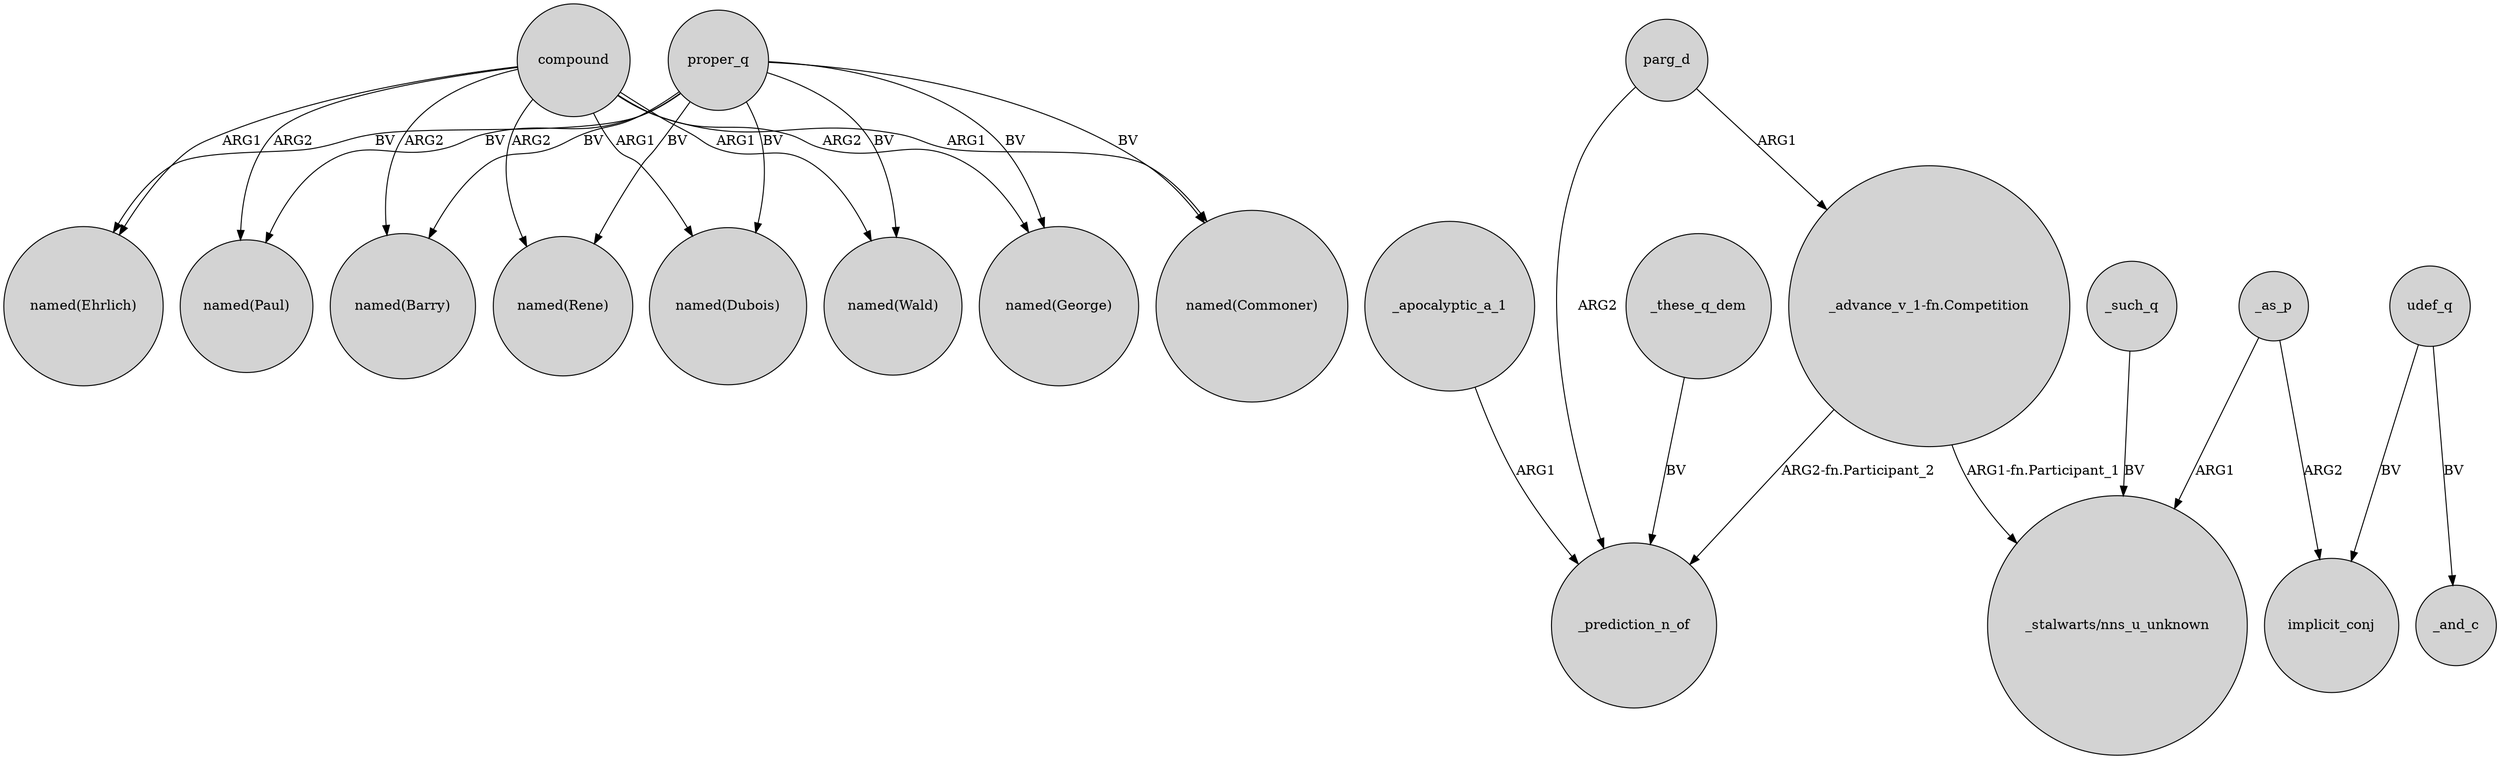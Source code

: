 digraph {
	node [shape=circle style=filled]
	compound -> "named(Wald)" [label=ARG1]
	compound -> "named(Paul)" [label=ARG2]
	proper_q -> "named(Ehrlich)" [label=BV]
	_apocalyptic_a_1 -> _prediction_n_of [label=ARG1]
	parg_d -> "_advance_v_1-fn.Competition" [label=ARG1]
	"_advance_v_1-fn.Competition" -> _prediction_n_of [label="ARG2-fn.Participant_2"]
	proper_q -> "named(Dubois)" [label=BV]
	_these_q_dem -> _prediction_n_of [label=BV]
	compound -> "named(Ehrlich)" [label=ARG1]
	udef_q -> _and_c [label=BV]
	proper_q -> "named(Barry)" [label=BV]
	parg_d -> _prediction_n_of [label=ARG2]
	proper_q -> "named(George)" [label=BV]
	compound -> "named(Rene)" [label=ARG2]
	proper_q -> "named(Paul)" [label=BV]
	_as_p -> "_stalwarts/nns_u_unknown" [label=ARG1]
	compound -> "named(Dubois)" [label=ARG1]
	proper_q -> "named(Wald)" [label=BV]
	proper_q -> "named(Commoner)" [label=BV]
	_as_p -> implicit_conj [label=ARG2]
	compound -> "named(Barry)" [label=ARG2]
	_such_q -> "_stalwarts/nns_u_unknown" [label=BV]
	proper_q -> "named(Rene)" [label=BV]
	compound -> "named(Commoner)" [label=ARG1]
	udef_q -> implicit_conj [label=BV]
	"_advance_v_1-fn.Competition" -> "_stalwarts/nns_u_unknown" [label="ARG1-fn.Participant_1"]
	compound -> "named(George)" [label=ARG2]
}
